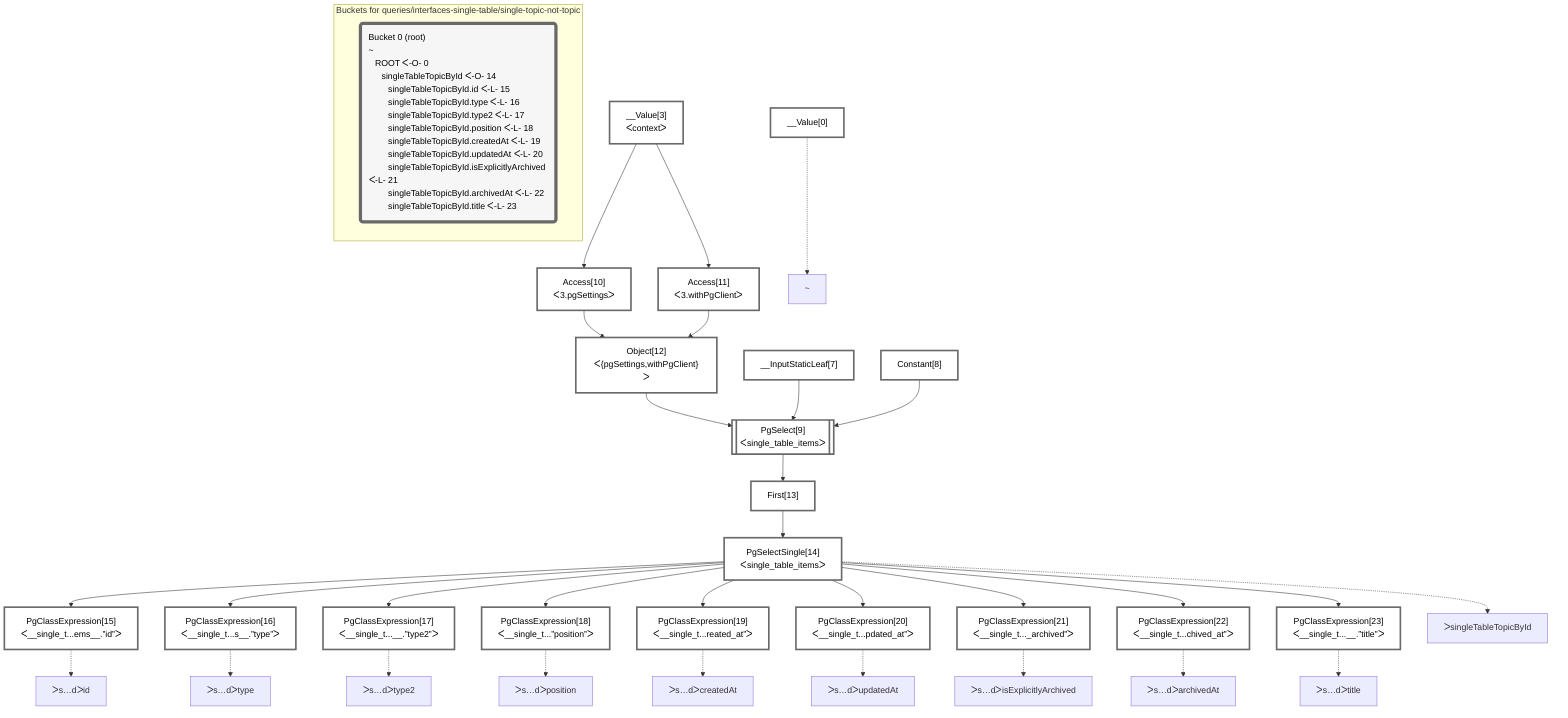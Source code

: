 graph TD
    classDef path fill:#eee,stroke:#000,color:#000
    classDef plan fill:#fff,stroke-width:3px,color:#000
    classDef itemplan fill:#fff,stroke-width:6px,color:#000
    classDef sideeffectplan fill:#f00,stroke-width:6px,color:#000
    classDef bucket fill:#f6f6f6,color:#000,stroke-width:6px,text-align:left


    %% define plans
    __Value0["__Value[0]"]:::plan
    __Value3["__Value[3]<br />ᐸcontextᐳ"]:::plan
    __InputStaticLeaf7["__InputStaticLeaf[7]"]:::plan
    Constant8["Constant[8]"]:::plan
    Access10["Access[10]<br />ᐸ3.pgSettingsᐳ"]:::plan
    Access11["Access[11]<br />ᐸ3.withPgClientᐳ"]:::plan
    Object12["Object[12]<br />ᐸ{pgSettings,withPgClient}ᐳ"]:::plan
    PgSelect9[["PgSelect[9]<br />ᐸsingle_table_itemsᐳ"]]:::plan
    First13["First[13]"]:::plan
    PgSelectSingle14["PgSelectSingle[14]<br />ᐸsingle_table_itemsᐳ"]:::plan
    PgClassExpression15["PgClassExpression[15]<br />ᐸ__single_t...ems__.”id”ᐳ"]:::plan
    PgClassExpression16["PgClassExpression[16]<br />ᐸ__single_t...s__.”type”ᐳ"]:::plan
    PgClassExpression17["PgClassExpression[17]<br />ᐸ__single_t...__.”type2”ᐳ"]:::plan
    PgClassExpression18["PgClassExpression[18]<br />ᐸ__single_t...”position”ᐳ"]:::plan
    PgClassExpression19["PgClassExpression[19]<br />ᐸ__single_t...reated_at”ᐳ"]:::plan
    PgClassExpression20["PgClassExpression[20]<br />ᐸ__single_t...pdated_at”ᐳ"]:::plan
    PgClassExpression21["PgClassExpression[21]<br />ᐸ__single_t..._archived”ᐳ"]:::plan
    PgClassExpression22["PgClassExpression[22]<br />ᐸ__single_t...chived_at”ᐳ"]:::plan
    PgClassExpression23["PgClassExpression[23]<br />ᐸ__single_t...__.”title”ᐳ"]:::plan

    %% plan dependencies
    __Value3 --> Access10
    __Value3 --> Access11
    Access10 & Access11 --> Object12
    Object12 & __InputStaticLeaf7 & Constant8 --> PgSelect9
    PgSelect9 --> First13
    First13 --> PgSelectSingle14
    PgSelectSingle14 --> PgClassExpression15
    PgSelectSingle14 --> PgClassExpression16
    PgSelectSingle14 --> PgClassExpression17
    PgSelectSingle14 --> PgClassExpression18
    PgSelectSingle14 --> PgClassExpression19
    PgSelectSingle14 --> PgClassExpression20
    PgSelectSingle14 --> PgClassExpression21
    PgSelectSingle14 --> PgClassExpression22
    PgSelectSingle14 --> PgClassExpression23

    %% plan-to-path relationships
    P0["~"]
    __Value0 -.-> P0
    P14["ᐳsingleTableTopicById"]
    PgSelectSingle14 -.-> P14
    P15["ᐳs…dᐳid"]
    PgClassExpression15 -.-> P15
    P16["ᐳs…dᐳtype"]
    PgClassExpression16 -.-> P16
    P17["ᐳs…dᐳtype2"]
    PgClassExpression17 -.-> P17
    P18["ᐳs…dᐳposition"]
    PgClassExpression18 -.-> P18
    P19["ᐳs…dᐳcreatedAt"]
    PgClassExpression19 -.-> P19
    P20["ᐳs…dᐳupdatedAt"]
    PgClassExpression20 -.-> P20
    P21["ᐳs…dᐳisExplicitlyArchived"]
    PgClassExpression21 -.-> P21
    P22["ᐳs…dᐳarchivedAt"]
    PgClassExpression22 -.-> P22
    P23["ᐳs…dᐳtitle"]
    PgClassExpression23 -.-> P23

    subgraph "Buckets for queries/interfaces-single-table/single-topic-not-topic"
    Bucket0("Bucket 0 (root)<br />~<br />⠀ROOT ᐸ-O- 0<br />⠀⠀singleTableTopicById ᐸ-O- 14<br />⠀⠀⠀singleTableTopicById.id ᐸ-L- 15<br />⠀⠀⠀singleTableTopicById.type ᐸ-L- 16<br />⠀⠀⠀singleTableTopicById.type2 ᐸ-L- 17<br />⠀⠀⠀singleTableTopicById.position ᐸ-L- 18<br />⠀⠀⠀singleTableTopicById.createdAt ᐸ-L- 19<br />⠀⠀⠀singleTableTopicById.updatedAt ᐸ-L- 20<br />⠀⠀⠀singleTableTopicById.isExplicitlyArchived ᐸ-L- 21<br />⠀⠀⠀singleTableTopicById.archivedAt ᐸ-L- 22<br />⠀⠀⠀singleTableTopicById.title ᐸ-L- 23"):::bucket
    classDef bucket0 stroke:#696969
    class Bucket0,__Value0,__Value3,__InputStaticLeaf7,Constant8,PgSelect9,Access10,Access11,Object12,First13,PgSelectSingle14,PgClassExpression15,PgClassExpression16,PgClassExpression17,PgClassExpression18,PgClassExpression19,PgClassExpression20,PgClassExpression21,PgClassExpression22,PgClassExpression23 bucket0
    end